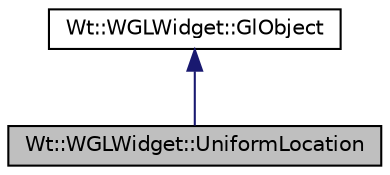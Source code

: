 digraph "Wt::WGLWidget::UniformLocation"
{
 // LATEX_PDF_SIZE
  edge [fontname="Helvetica",fontsize="10",labelfontname="Helvetica",labelfontsize="10"];
  node [fontname="Helvetica",fontsize="10",shape=record];
  Node1 [label="Wt::WGLWidget::UniformLocation",height=0.2,width=0.4,color="black", fillcolor="grey75", style="filled", fontcolor="black",tooltip="Reference to a WebGLUniformLocation class."];
  Node2 -> Node1 [dir="back",color="midnightblue",fontsize="10",style="solid"];
  Node2 [label="Wt::WGLWidget::GlObject",height=0.2,width=0.4,color="black", fillcolor="white", style="filled",URL="$classWt_1_1WGLWidget_1_1GlObject.html",tooltip="Abstract base class for all GL objects."];
}
